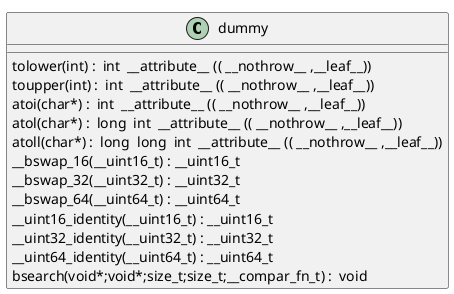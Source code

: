 @startuml
!pragma layout smetana
class dummy {
tolower(int) :  int  __attribute__ (( __nothrow__ ,__leaf__)) [[[./../../.././qc/apps/lib/http_server.c.html#244]]]
toupper(int) :  int  __attribute__ (( __nothrow__ ,__leaf__)) [[[./../../.././qc/apps/lib/http_server.c.html#250]]]
atoi(char*) :  int  __attribute__ (( __nothrow__ ,__leaf__)) [[[./../../.././qc/apps/lib/http_server.c.html#640]]]
atol(char*) :  long  int  __attribute__ (( __nothrow__ ,__leaf__)) [[[./../../.././qc/apps/lib/http_server.c.html#645]]]
atoll(char*) :  long  long  int  __attribute__ (( __nothrow__ ,__leaf__)) [[[./../../.././qc/apps/lib/http_server.c.html#652]]]
__bswap_16(__uint16_t) : __uint16_t [[[./../../.././qc/apps/lib/http_server.c.html#808]]]
__bswap_32(__uint32_t) : __uint32_t [[[./../../.././qc/apps/lib/http_server.c.html#823]]]
__bswap_64(__uint64_t) : __uint64_t [[[./../../.././qc/apps/lib/http_server.c.html#833]]]
__uint16_identity(__uint16_t) : __uint16_t [[[./../../.././qc/apps/lib/http_server.c.html#845]]]
__uint32_identity(__uint32_t) : __uint32_t [[[./../../.././qc/apps/lib/http_server.c.html#851]]]
__uint64_identity(__uint64_t) : __uint64_t [[[./../../.././qc/apps/lib/http_server.c.html#857]]]
bsearch(void*;void*;size_t;size_t;__compar_fn_t) :  void  [[[./../../.././qc/apps/lib/http_server.c.html#1525]]]
} 
@enduml
